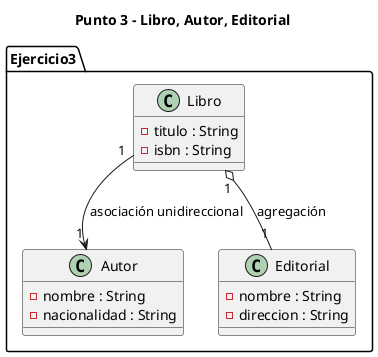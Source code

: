 @startuml TP5_Punto_3
title Punto 3 - Libro, Autor, Editorial

package Ejercicio3 {
  class Libro {
    -titulo : String
    -isbn : String
  }
  class Autor {
    -nombre : String
    -nacionalidad : String
  }
  class Editorial {
    -nombre : String
    -direccion : String
  }

  Libro "1" --> "1" Autor : asociación unidireccional
  Libro "1" o-- "1" Editorial : agregación
}
@enduml
